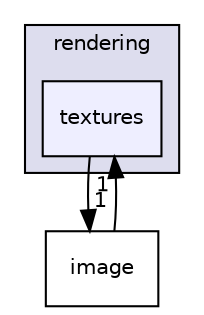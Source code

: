 digraph "src/rendering/textures" {
  compound=true
  node [ fontsize="10", fontname="Helvetica"];
  edge [ labelfontsize="10", labelfontname="Helvetica"];
  subgraph clusterdir_1243271318b2b38807a3b1d2ca08dd72 {
    graph [ bgcolor="#ddddee", pencolor="black", label="rendering" fontname="Helvetica", fontsize="10", URL="dir_1243271318b2b38807a3b1d2ca08dd72.html"]
  dir_eaebdb5db9d99d6008c5ff58e170e4ce [shape=box, label="textures", style="filled", fillcolor="#eeeeff", pencolor="black", URL="dir_eaebdb5db9d99d6008c5ff58e170e4ce.html"];
  }
  dir_a6a17ec937b4e07383dde71de6c9d000 [shape=box label="image" URL="dir_a6a17ec937b4e07383dde71de6c9d000.html"];
  dir_eaebdb5db9d99d6008c5ff58e170e4ce->dir_a6a17ec937b4e07383dde71de6c9d000 [headlabel="1", labeldistance=1.5 headhref="dir_000007_000003.html"];
  dir_a6a17ec937b4e07383dde71de6c9d000->dir_eaebdb5db9d99d6008c5ff58e170e4ce [headlabel="1", labeldistance=1.5 headhref="dir_000003_000007.html"];
}
